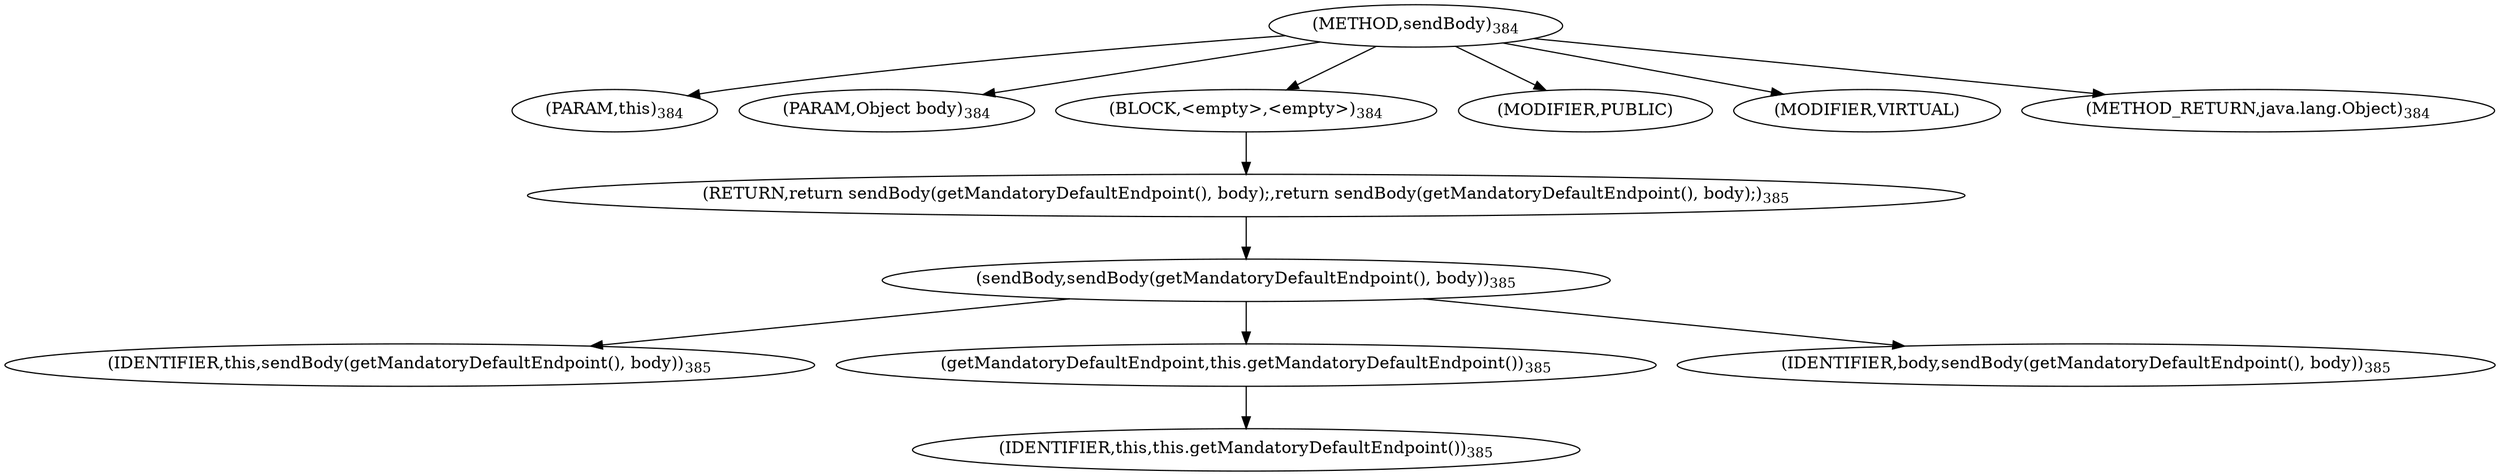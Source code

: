 digraph "sendBody" {  
"607" [label = <(METHOD,sendBody)<SUB>384</SUB>> ]
"68" [label = <(PARAM,this)<SUB>384</SUB>> ]
"608" [label = <(PARAM,Object body)<SUB>384</SUB>> ]
"609" [label = <(BLOCK,&lt;empty&gt;,&lt;empty&gt;)<SUB>384</SUB>> ]
"610" [label = <(RETURN,return sendBody(getMandatoryDefaultEndpoint(), body);,return sendBody(getMandatoryDefaultEndpoint(), body);)<SUB>385</SUB>> ]
"611" [label = <(sendBody,sendBody(getMandatoryDefaultEndpoint(), body))<SUB>385</SUB>> ]
"69" [label = <(IDENTIFIER,this,sendBody(getMandatoryDefaultEndpoint(), body))<SUB>385</SUB>> ]
"612" [label = <(getMandatoryDefaultEndpoint,this.getMandatoryDefaultEndpoint())<SUB>385</SUB>> ]
"67" [label = <(IDENTIFIER,this,this.getMandatoryDefaultEndpoint())<SUB>385</SUB>> ]
"613" [label = <(IDENTIFIER,body,sendBody(getMandatoryDefaultEndpoint(), body))<SUB>385</SUB>> ]
"614" [label = <(MODIFIER,PUBLIC)> ]
"615" [label = <(MODIFIER,VIRTUAL)> ]
"616" [label = <(METHOD_RETURN,java.lang.Object)<SUB>384</SUB>> ]
  "607" -> "68" 
  "607" -> "608" 
  "607" -> "609" 
  "607" -> "614" 
  "607" -> "615" 
  "607" -> "616" 
  "609" -> "610" 
  "610" -> "611" 
  "611" -> "69" 
  "611" -> "612" 
  "611" -> "613" 
  "612" -> "67" 
}
